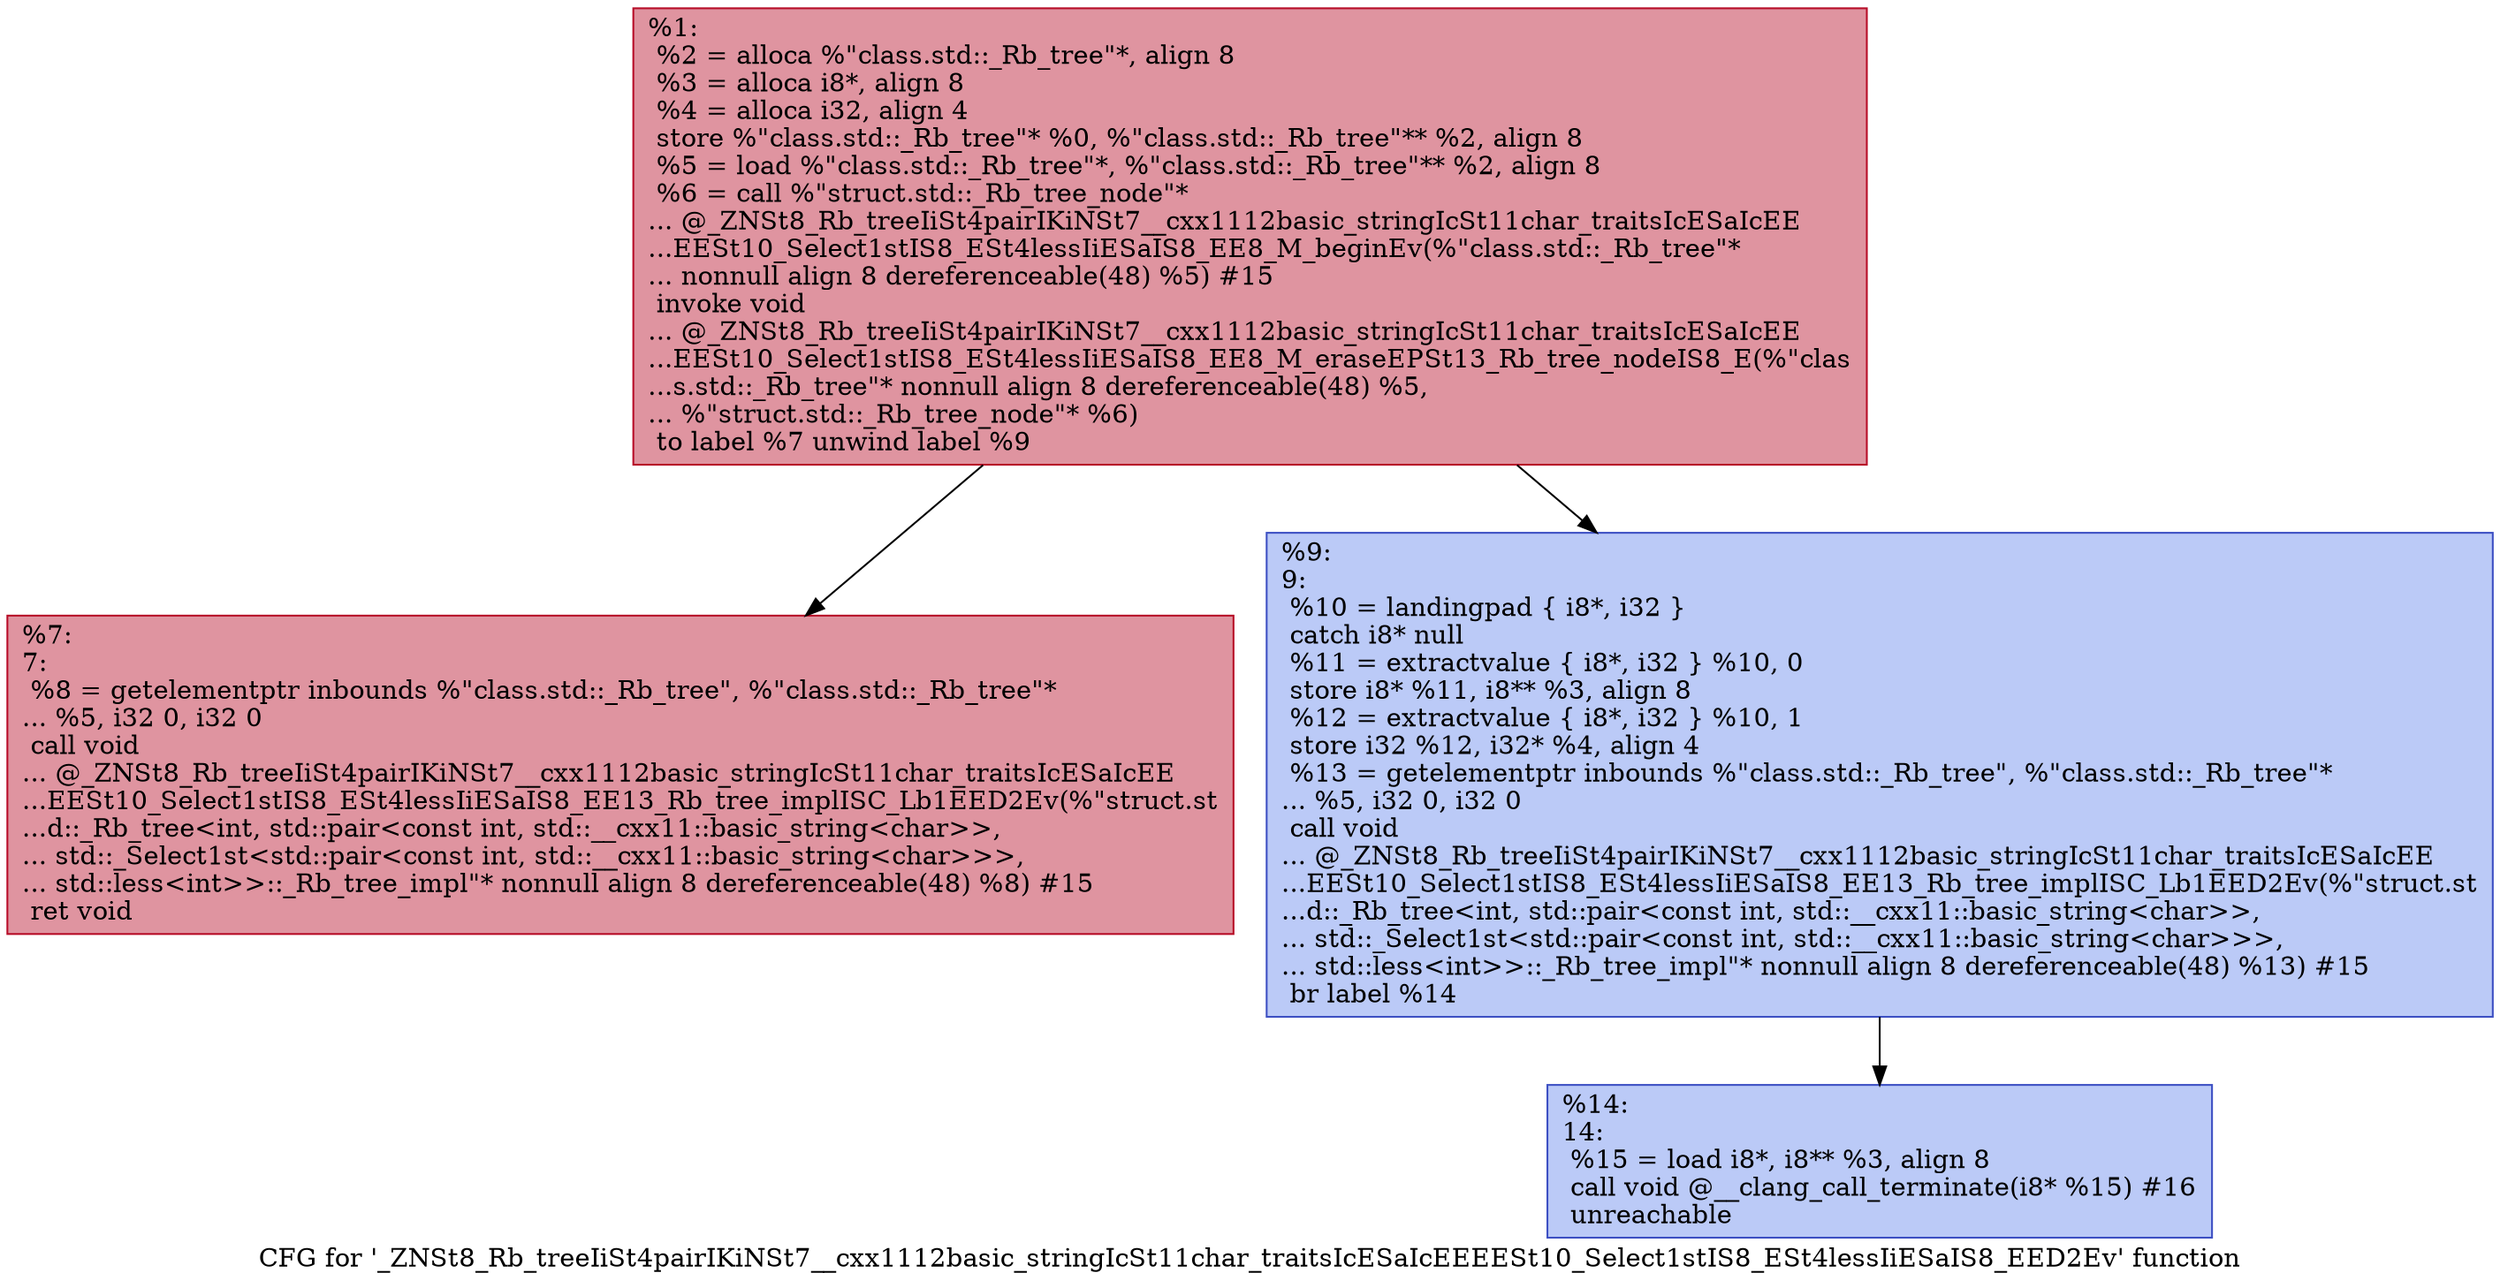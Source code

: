 digraph "CFG for '_ZNSt8_Rb_treeIiSt4pairIKiNSt7__cxx1112basic_stringIcSt11char_traitsIcESaIcEEEESt10_Select1stIS8_ESt4lessIiESaIS8_EED2Ev' function" {
	label="CFG for '_ZNSt8_Rb_treeIiSt4pairIKiNSt7__cxx1112basic_stringIcSt11char_traitsIcESaIcEEEESt10_Select1stIS8_ESt4lessIiESaIS8_EED2Ev' function";

	Node0x561d2df246c0 [shape=record,color="#b70d28ff", style=filled, fillcolor="#b70d2870",label="{%1:\l  %2 = alloca %\"class.std::_Rb_tree\"*, align 8\l  %3 = alloca i8*, align 8\l  %4 = alloca i32, align 4\l  store %\"class.std::_Rb_tree\"* %0, %\"class.std::_Rb_tree\"** %2, align 8\l  %5 = load %\"class.std::_Rb_tree\"*, %\"class.std::_Rb_tree\"** %2, align 8\l  %6 = call %\"struct.std::_Rb_tree_node\"*\l... @_ZNSt8_Rb_treeIiSt4pairIKiNSt7__cxx1112basic_stringIcSt11char_traitsIcESaIcEE\l...EESt10_Select1stIS8_ESt4lessIiESaIS8_EE8_M_beginEv(%\"class.std::_Rb_tree\"*\l... nonnull align 8 dereferenceable(48) %5) #15\l  invoke void\l... @_ZNSt8_Rb_treeIiSt4pairIKiNSt7__cxx1112basic_stringIcSt11char_traitsIcESaIcEE\l...EESt10_Select1stIS8_ESt4lessIiESaIS8_EE8_M_eraseEPSt13_Rb_tree_nodeIS8_E(%\"clas\l...s.std::_Rb_tree\"* nonnull align 8 dereferenceable(48) %5,\l... %\"struct.std::_Rb_tree_node\"* %6)\l          to label %7 unwind label %9\l}"];
	Node0x561d2df246c0 -> Node0x561d2df24b40;
	Node0x561d2df246c0 -> Node0x561d2df24b90;
	Node0x561d2df24b40 [shape=record,color="#b70d28ff", style=filled, fillcolor="#b70d2870",label="{%7:\l7:                                                \l  %8 = getelementptr inbounds %\"class.std::_Rb_tree\", %\"class.std::_Rb_tree\"*\l... %5, i32 0, i32 0\l  call void\l... @_ZNSt8_Rb_treeIiSt4pairIKiNSt7__cxx1112basic_stringIcSt11char_traitsIcESaIcEE\l...EESt10_Select1stIS8_ESt4lessIiESaIS8_EE13_Rb_tree_implISC_Lb1EED2Ev(%\"struct.st\l...d::_Rb_tree\<int, std::pair\<const int, std::__cxx11::basic_string\<char\>\>,\l... std::_Select1st\<std::pair\<const int, std::__cxx11::basic_string\<char\>\>\>,\l... std::less\<int\>\>::_Rb_tree_impl\"* nonnull align 8 dereferenceable(48) %8) #15\l  ret void\l}"];
	Node0x561d2df24b90 [shape=record,color="#3d50c3ff", style=filled, fillcolor="#6687ed70",label="{%9:\l9:                                                \l  %10 = landingpad \{ i8*, i32 \}\l          catch i8* null\l  %11 = extractvalue \{ i8*, i32 \} %10, 0\l  store i8* %11, i8** %3, align 8\l  %12 = extractvalue \{ i8*, i32 \} %10, 1\l  store i32 %12, i32* %4, align 4\l  %13 = getelementptr inbounds %\"class.std::_Rb_tree\", %\"class.std::_Rb_tree\"*\l... %5, i32 0, i32 0\l  call void\l... @_ZNSt8_Rb_treeIiSt4pairIKiNSt7__cxx1112basic_stringIcSt11char_traitsIcESaIcEE\l...EESt10_Select1stIS8_ESt4lessIiESaIS8_EE13_Rb_tree_implISC_Lb1EED2Ev(%\"struct.st\l...d::_Rb_tree\<int, std::pair\<const int, std::__cxx11::basic_string\<char\>\>,\l... std::_Select1st\<std::pair\<const int, std::__cxx11::basic_string\<char\>\>\>,\l... std::less\<int\>\>::_Rb_tree_impl\"* nonnull align 8 dereferenceable(48) %13) #15\l  br label %14\l}"];
	Node0x561d2df24b90 -> Node0x561d2df25670;
	Node0x561d2df25670 [shape=record,color="#3d50c3ff", style=filled, fillcolor="#6687ed70",label="{%14:\l14:                                               \l  %15 = load i8*, i8** %3, align 8\l  call void @__clang_call_terminate(i8* %15) #16\l  unreachable\l}"];
}
